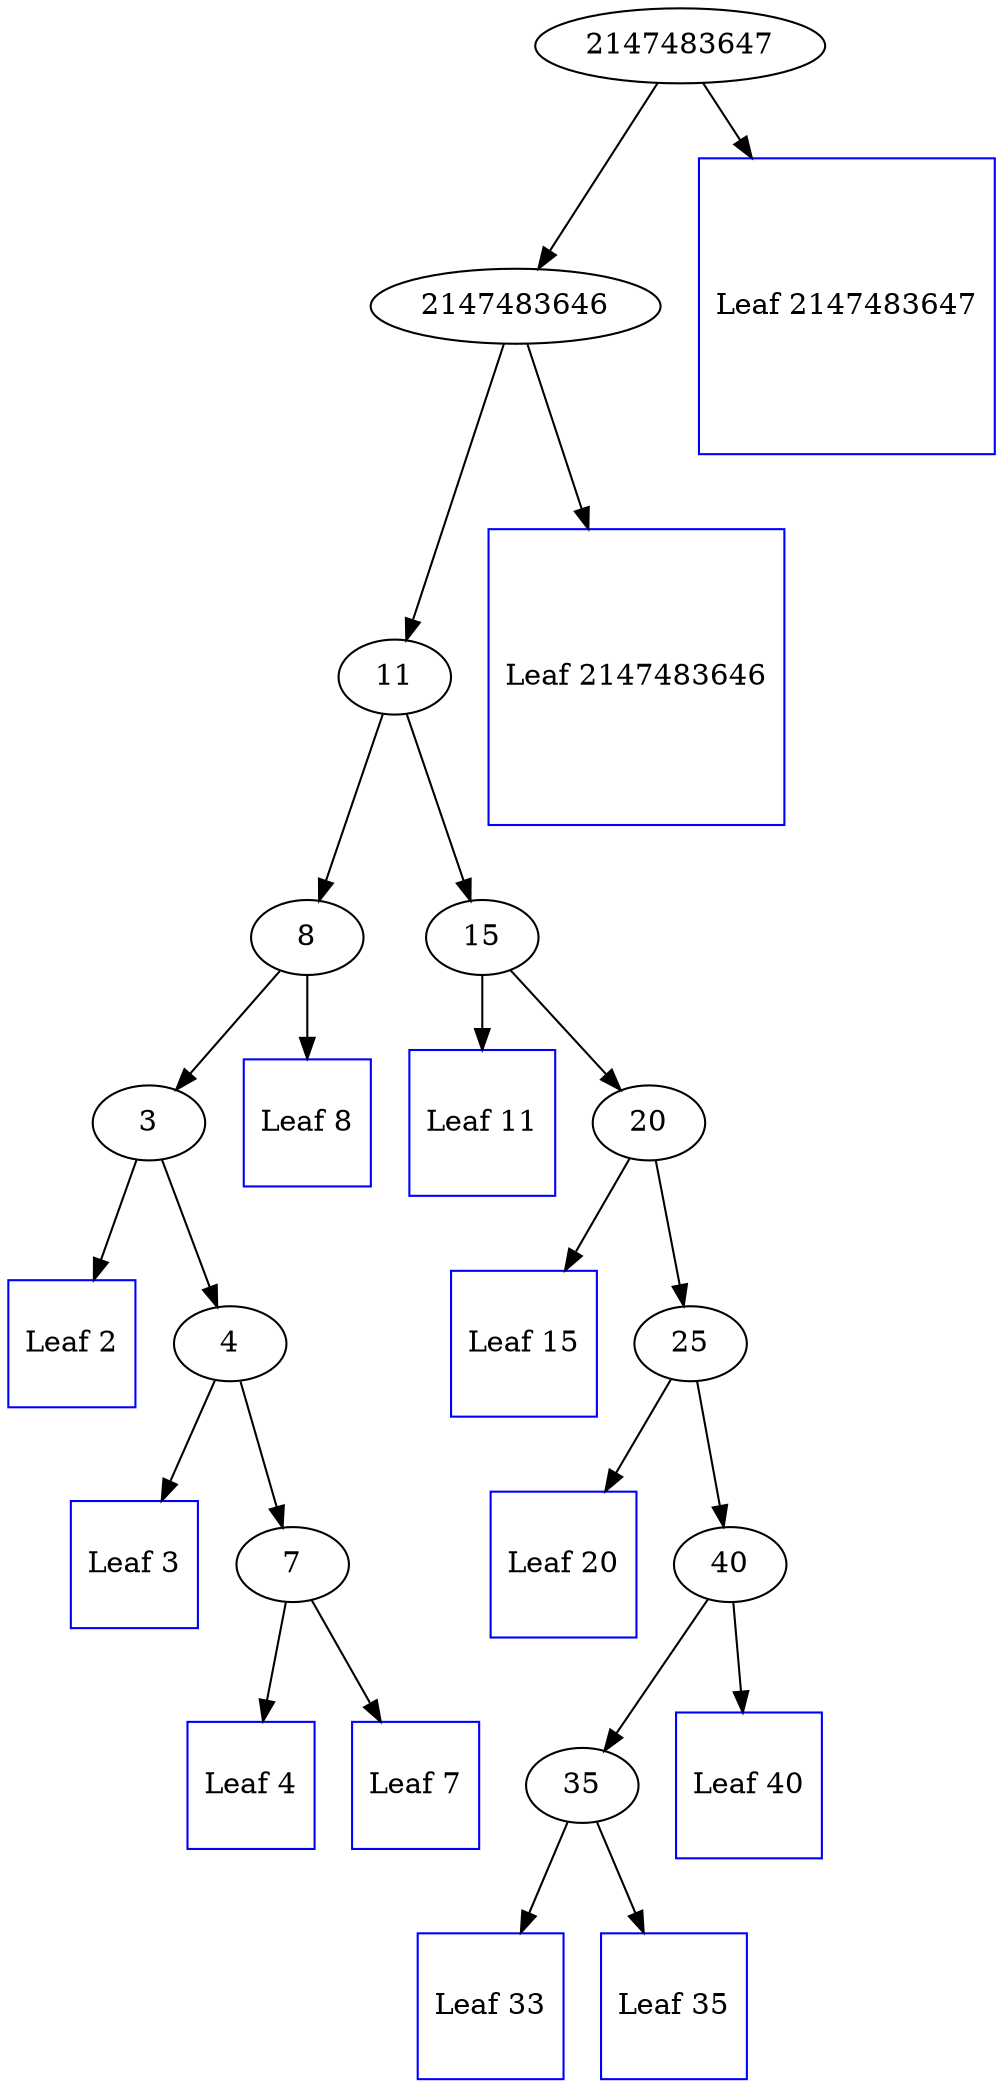 digraph graphname {
2147483647 -> 2147483646;
2147483646 -> 11;
11 -> 8;
8 -> 3;
3 -> "Leaf 2";
"Leaf 2"	[shape=box, regular=1, color="blue"];
3 -> 4;
4 -> "Leaf 3";
"Leaf 3"	[shape=box, regular=1, color="blue"];
4 -> 7;
7 -> "Leaf 4";
"Leaf 4"	[shape=box, regular=1, color="blue"];
7 -> "Leaf 7";
"Leaf 7"	[shape=box, regular=1, color="blue"];
8 -> "Leaf 8";
"Leaf 8"	[shape=box, regular=1, color="blue"];
11 -> 15;
15 -> "Leaf 11";
"Leaf 11"	[shape=box, regular=1, color="blue"];
15 -> 20;
20 -> "Leaf 15";
"Leaf 15"	[shape=box, regular=1, color="blue"];
20 -> 25;
25 -> "Leaf 20";
"Leaf 20"	[shape=box, regular=1, color="blue"];
25 -> 40;
40 -> 35;
35 -> "Leaf 33";
"Leaf 33"	[shape=box, regular=1, color="blue"];
35 -> "Leaf 35";
"Leaf 35"	[shape=box, regular=1, color="blue"];
40 -> "Leaf 40";
"Leaf 40"	[shape=box, regular=1, color="blue"];
2147483646 -> "Leaf 2147483646";
"Leaf 2147483646"	[shape=box, regular=1, color="blue"];
2147483647 -> "Leaf 2147483647";
"Leaf 2147483647"	[shape=box, regular=1, color="blue"];
}